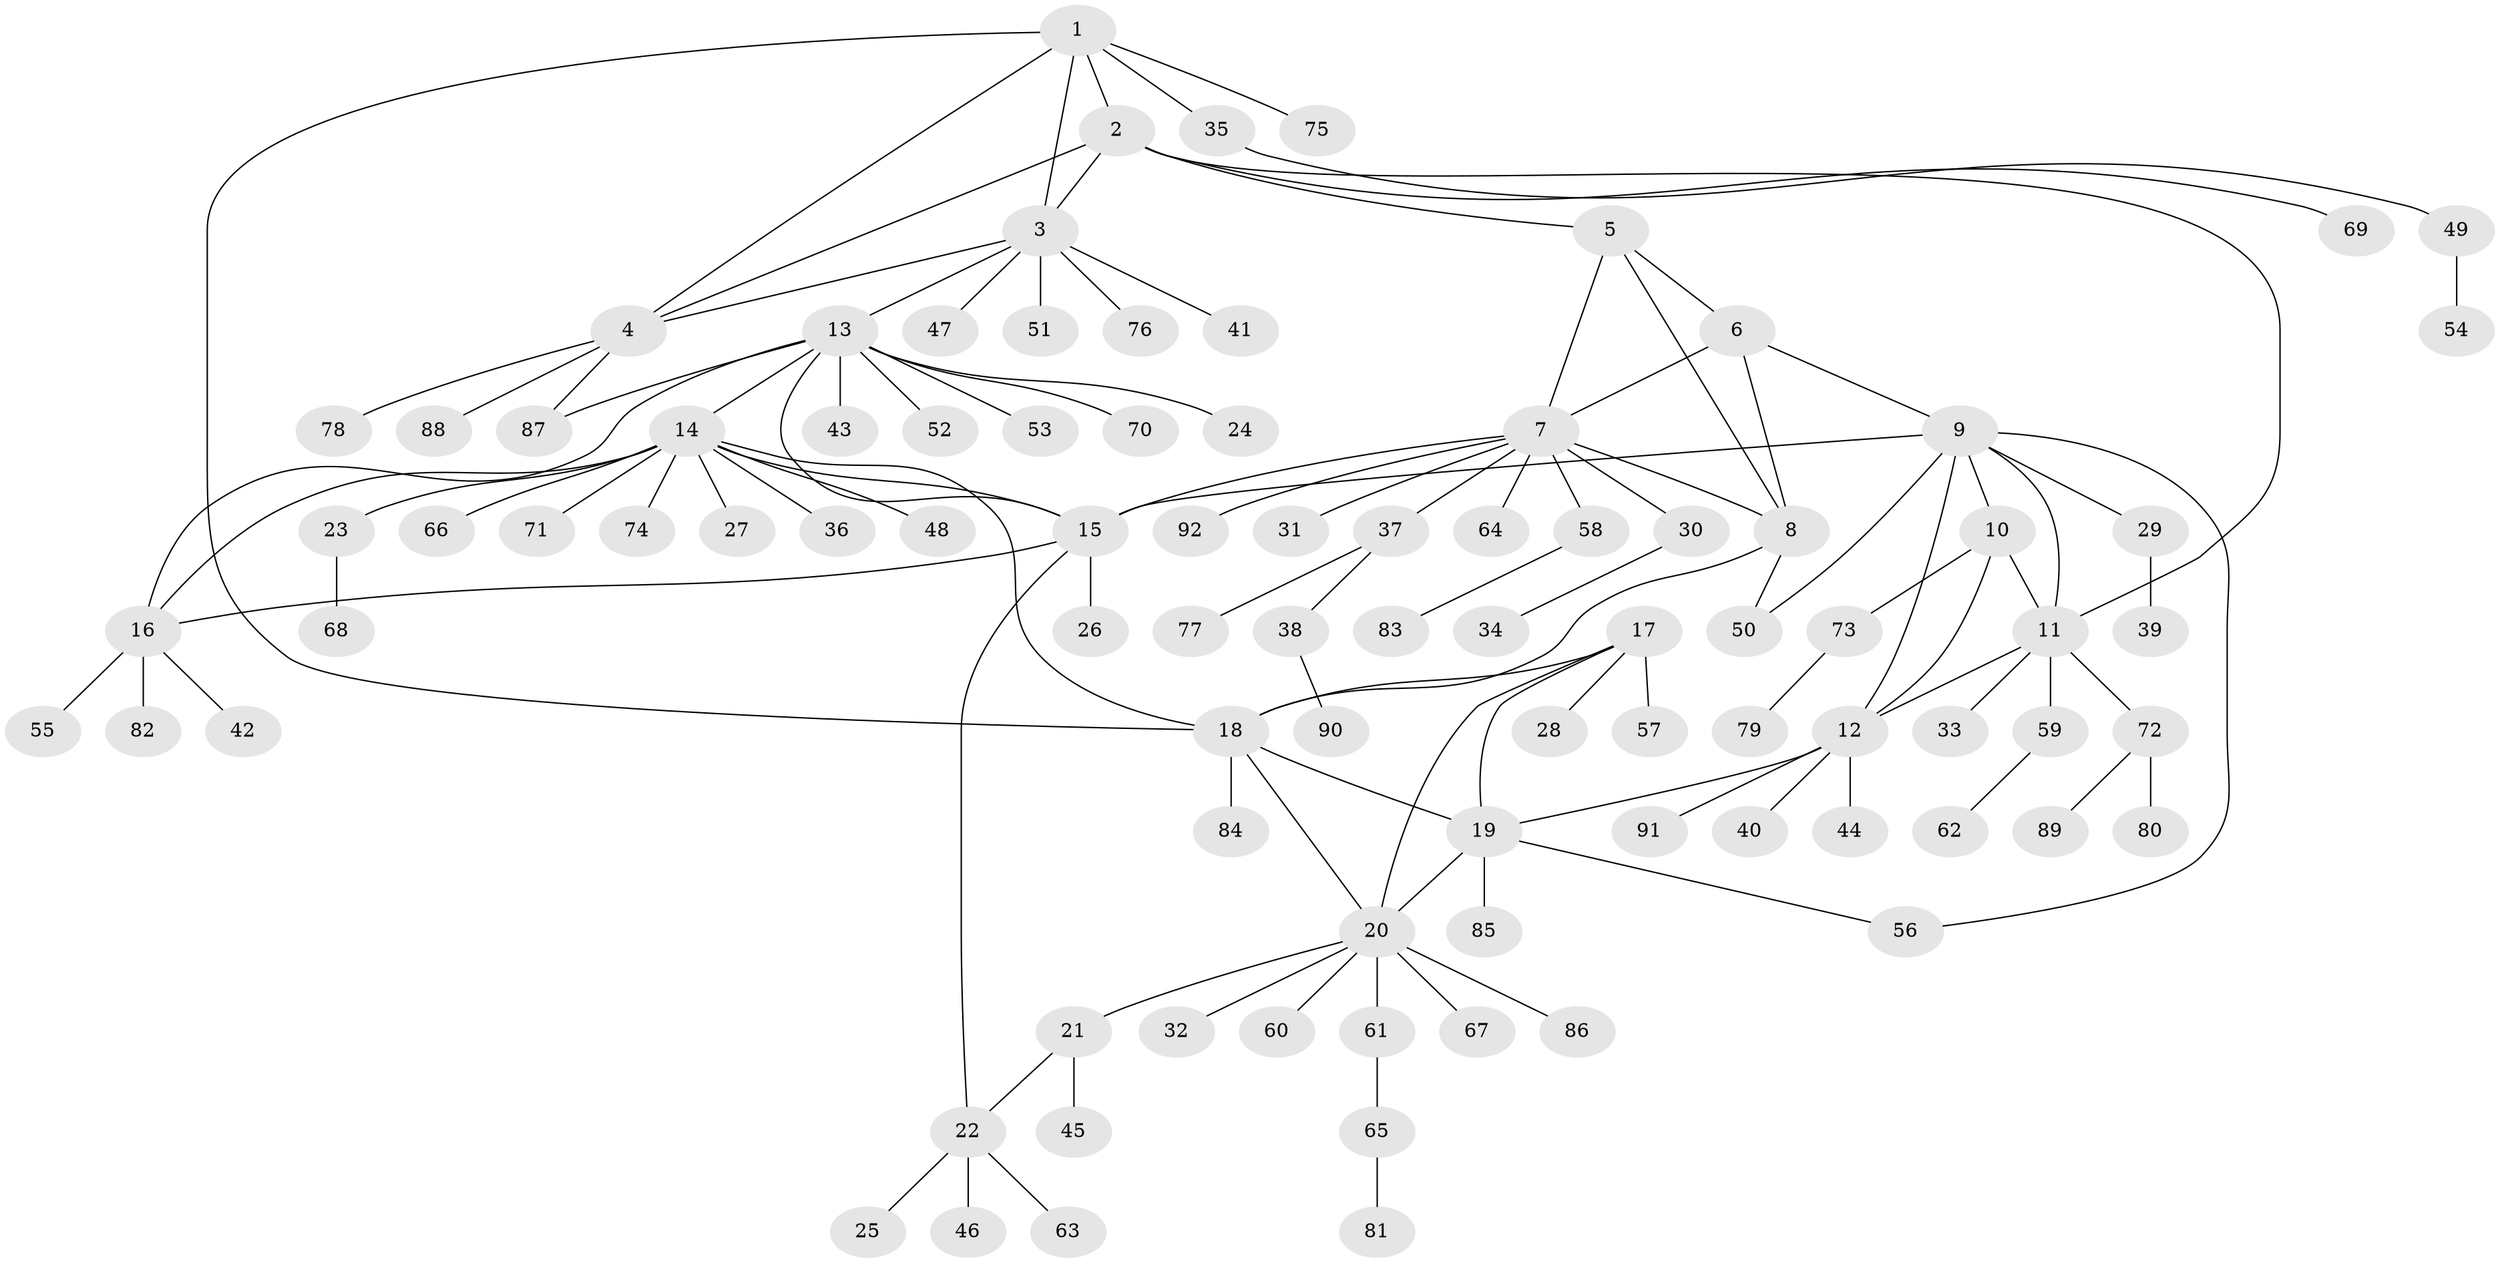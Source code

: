 // Generated by graph-tools (version 1.1) at 2025/02/03/09/25 03:02:38]
// undirected, 92 vertices, 116 edges
graph export_dot {
graph [start="1"]
  node [color=gray90,style=filled];
  1;
  2;
  3;
  4;
  5;
  6;
  7;
  8;
  9;
  10;
  11;
  12;
  13;
  14;
  15;
  16;
  17;
  18;
  19;
  20;
  21;
  22;
  23;
  24;
  25;
  26;
  27;
  28;
  29;
  30;
  31;
  32;
  33;
  34;
  35;
  36;
  37;
  38;
  39;
  40;
  41;
  42;
  43;
  44;
  45;
  46;
  47;
  48;
  49;
  50;
  51;
  52;
  53;
  54;
  55;
  56;
  57;
  58;
  59;
  60;
  61;
  62;
  63;
  64;
  65;
  66;
  67;
  68;
  69;
  70;
  71;
  72;
  73;
  74;
  75;
  76;
  77;
  78;
  79;
  80;
  81;
  82;
  83;
  84;
  85;
  86;
  87;
  88;
  89;
  90;
  91;
  92;
  1 -- 2;
  1 -- 3;
  1 -- 4;
  1 -- 18;
  1 -- 35;
  1 -- 75;
  2 -- 3;
  2 -- 4;
  2 -- 5;
  2 -- 11;
  2 -- 69;
  3 -- 4;
  3 -- 13;
  3 -- 41;
  3 -- 47;
  3 -- 51;
  3 -- 76;
  4 -- 78;
  4 -- 87;
  4 -- 88;
  5 -- 6;
  5 -- 7;
  5 -- 8;
  6 -- 7;
  6 -- 8;
  6 -- 9;
  7 -- 8;
  7 -- 15;
  7 -- 30;
  7 -- 31;
  7 -- 37;
  7 -- 58;
  7 -- 64;
  7 -- 92;
  8 -- 18;
  8 -- 50;
  9 -- 10;
  9 -- 11;
  9 -- 12;
  9 -- 15;
  9 -- 29;
  9 -- 50;
  9 -- 56;
  10 -- 11;
  10 -- 12;
  10 -- 73;
  11 -- 12;
  11 -- 33;
  11 -- 59;
  11 -- 72;
  12 -- 19;
  12 -- 40;
  12 -- 44;
  12 -- 91;
  13 -- 14;
  13 -- 15;
  13 -- 16;
  13 -- 24;
  13 -- 43;
  13 -- 52;
  13 -- 53;
  13 -- 70;
  13 -- 87;
  14 -- 15;
  14 -- 16;
  14 -- 18;
  14 -- 23;
  14 -- 27;
  14 -- 36;
  14 -- 48;
  14 -- 66;
  14 -- 71;
  14 -- 74;
  15 -- 16;
  15 -- 22;
  15 -- 26;
  16 -- 42;
  16 -- 55;
  16 -- 82;
  17 -- 18;
  17 -- 19;
  17 -- 20;
  17 -- 28;
  17 -- 57;
  18 -- 19;
  18 -- 20;
  18 -- 84;
  19 -- 20;
  19 -- 56;
  19 -- 85;
  20 -- 21;
  20 -- 32;
  20 -- 60;
  20 -- 61;
  20 -- 67;
  20 -- 86;
  21 -- 22;
  21 -- 45;
  22 -- 25;
  22 -- 46;
  22 -- 63;
  23 -- 68;
  29 -- 39;
  30 -- 34;
  35 -- 49;
  37 -- 38;
  37 -- 77;
  38 -- 90;
  49 -- 54;
  58 -- 83;
  59 -- 62;
  61 -- 65;
  65 -- 81;
  72 -- 80;
  72 -- 89;
  73 -- 79;
}
